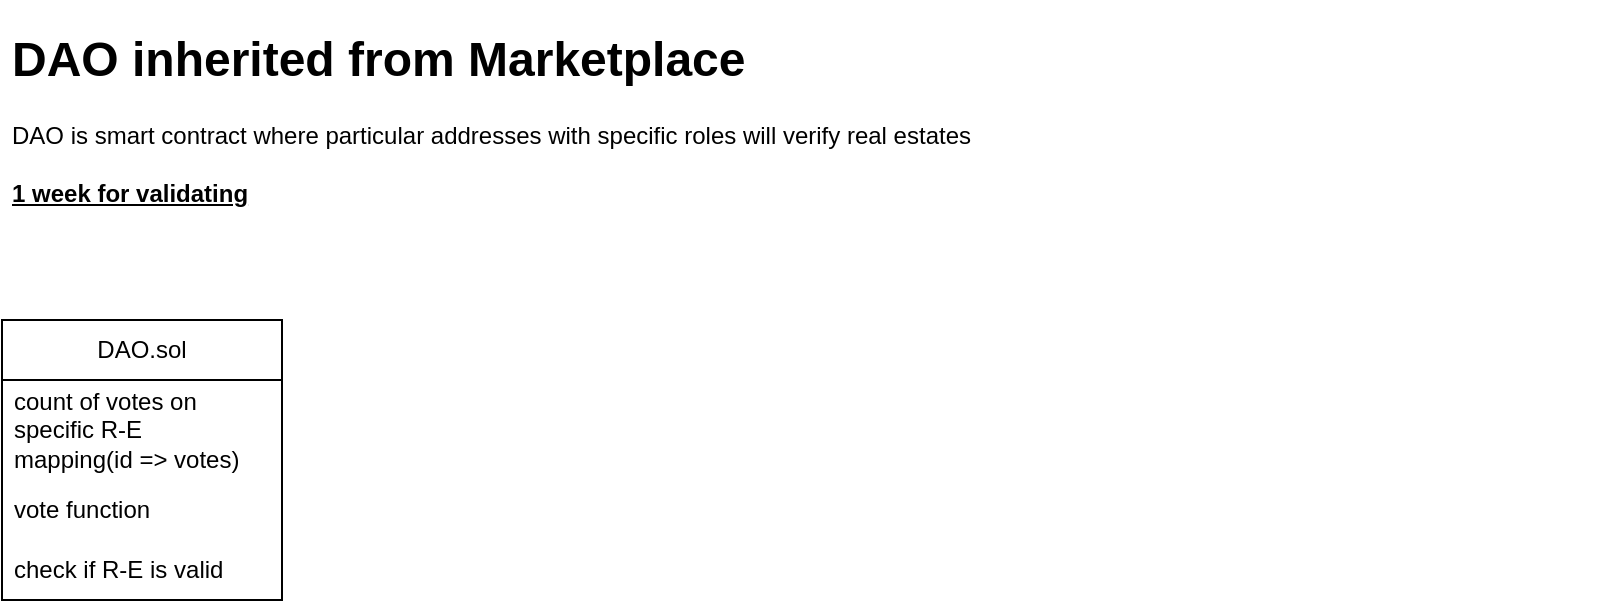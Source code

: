 <mxfile version="21.1.1" type="device">
  <diagram id="C5RBs43oDa-KdzZeNtuy" name="Page-1">
    <mxGraphModel dx="954" dy="648" grid="1" gridSize="10" guides="1" tooltips="1" connect="1" arrows="1" fold="1" page="1" pageScale="1" pageWidth="827" pageHeight="1169" math="0" shadow="0">
      <root>
        <mxCell id="WIyWlLk6GJQsqaUBKTNV-0" />
        <mxCell id="WIyWlLk6GJQsqaUBKTNV-1" parent="WIyWlLk6GJQsqaUBKTNV-0" />
        <mxCell id="ifd72x3DkTxEdrKhBJW8-0" value="&lt;h1&gt;DAO inherited from Marketplace&lt;/h1&gt;&lt;p&gt;DAO is smart contract where particular addresses with specific roles will verify real estates&lt;br&gt;&lt;br&gt;&lt;b&gt;&lt;u&gt;1 week for validating&lt;/u&gt;&lt;/b&gt;&lt;/p&gt;&lt;p&gt;&lt;br&gt;&lt;/p&gt;&lt;p&gt;&lt;br&gt;&lt;/p&gt;" style="text;html=1;strokeColor=none;fillColor=none;spacing=5;spacingTop=-20;whiteSpace=wrap;overflow=hidden;rounded=0;" parent="WIyWlLk6GJQsqaUBKTNV-1" vertex="1">
          <mxGeometry x="10" y="10" width="810" height="120" as="geometry" />
        </mxCell>
        <mxCell id="ifd72x3DkTxEdrKhBJW8-2" value="DAO.sol" style="swimlane;fontStyle=0;childLayout=stackLayout;horizontal=1;startSize=30;horizontalStack=0;resizeParent=1;resizeParentMax=0;resizeLast=0;collapsible=1;marginBottom=0;whiteSpace=wrap;html=1;" parent="WIyWlLk6GJQsqaUBKTNV-1" vertex="1">
          <mxGeometry x="10" y="160" width="140" height="140" as="geometry" />
        </mxCell>
        <mxCell id="ifd72x3DkTxEdrKhBJW8-3" value="count of votes on specific R-E&lt;br&gt;mapping(id =&amp;gt; votes)" style="text;strokeColor=none;fillColor=none;align=left;verticalAlign=middle;spacingLeft=4;spacingRight=4;overflow=hidden;points=[[0,0.5],[1,0.5]];portConstraint=eastwest;rotatable=0;whiteSpace=wrap;html=1;" parent="ifd72x3DkTxEdrKhBJW8-2" vertex="1">
          <mxGeometry y="30" width="140" height="50" as="geometry" />
        </mxCell>
        <mxCell id="ifd72x3DkTxEdrKhBJW8-4" value="vote function" style="text;strokeColor=none;fillColor=none;align=left;verticalAlign=middle;spacingLeft=4;spacingRight=4;overflow=hidden;points=[[0,0.5],[1,0.5]];portConstraint=eastwest;rotatable=0;whiteSpace=wrap;html=1;" parent="ifd72x3DkTxEdrKhBJW8-2" vertex="1">
          <mxGeometry y="80" width="140" height="30" as="geometry" />
        </mxCell>
        <mxCell id="ifd72x3DkTxEdrKhBJW8-5" value="check if R-E is valid" style="text;strokeColor=none;fillColor=none;align=left;verticalAlign=middle;spacingLeft=4;spacingRight=4;overflow=hidden;points=[[0,0.5],[1,0.5]];portConstraint=eastwest;rotatable=0;whiteSpace=wrap;html=1;" parent="ifd72x3DkTxEdrKhBJW8-2" vertex="1">
          <mxGeometry y="110" width="140" height="30" as="geometry" />
        </mxCell>
      </root>
    </mxGraphModel>
  </diagram>
</mxfile>
